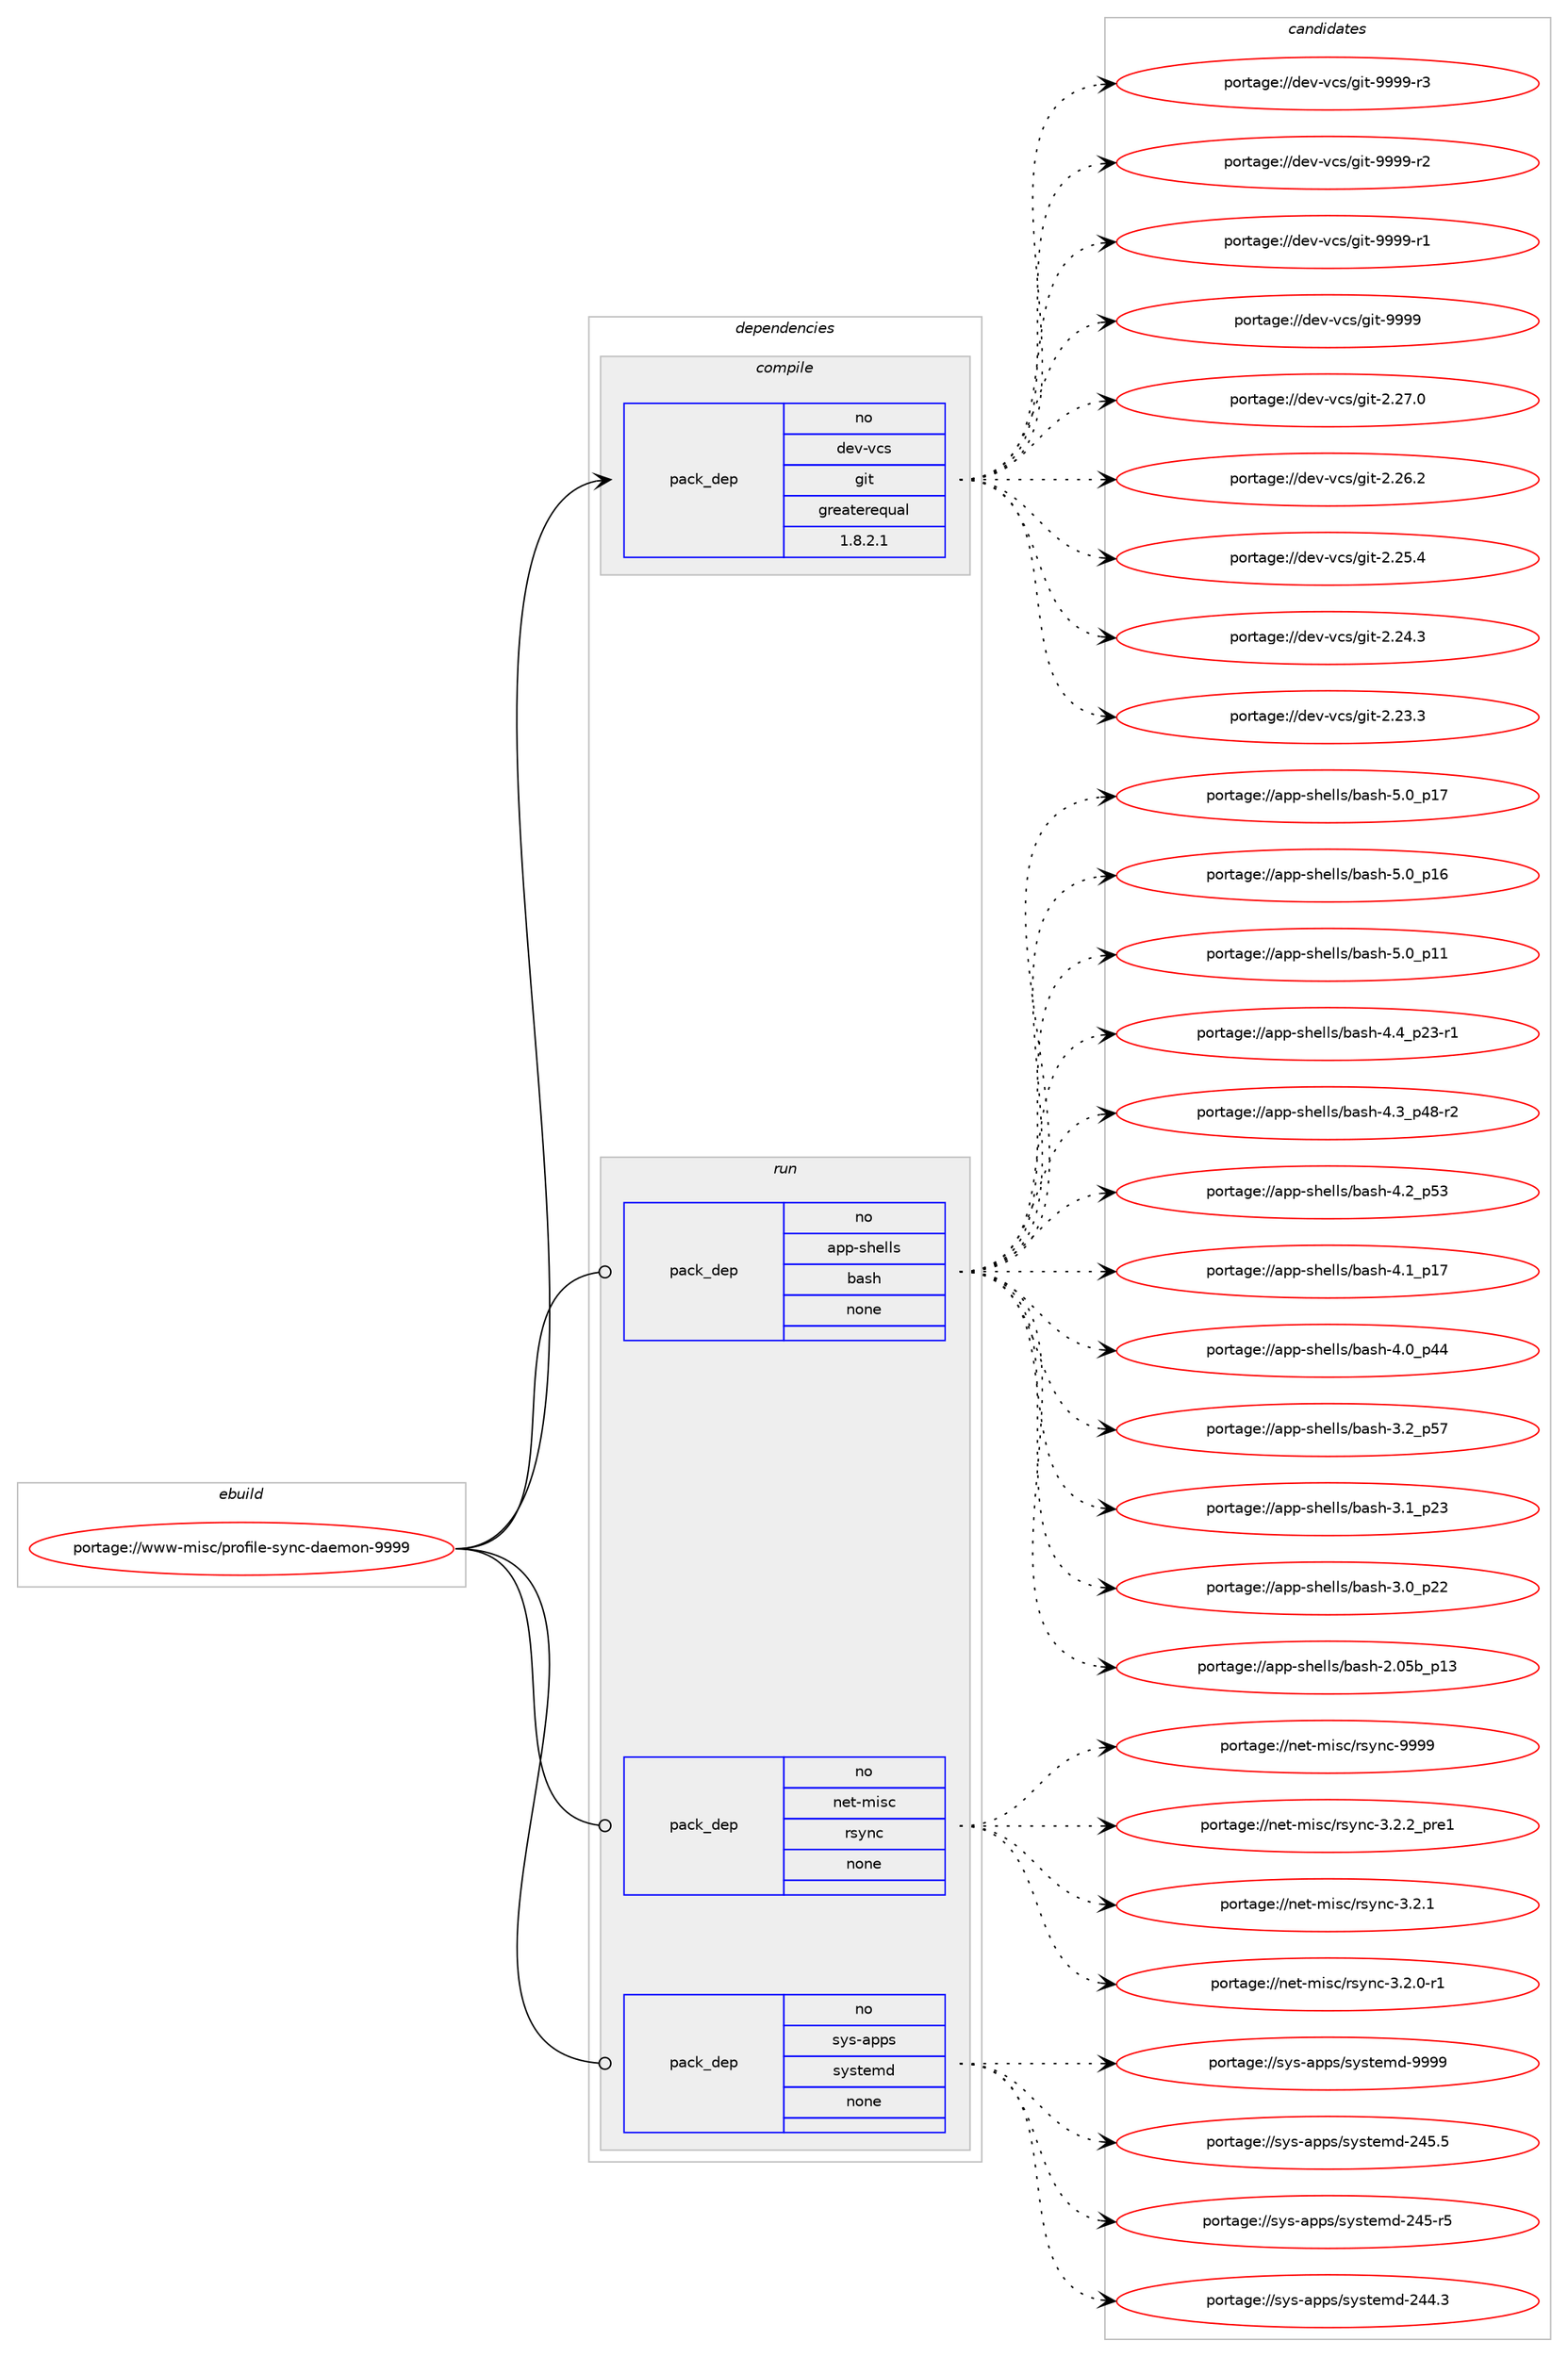 digraph prolog {

# *************
# Graph options
# *************

newrank=true;
concentrate=true;
compound=true;
graph [rankdir=LR,fontname=Helvetica,fontsize=10,ranksep=1.5];#, ranksep=2.5, nodesep=0.2];
edge  [arrowhead=vee];
node  [fontname=Helvetica,fontsize=10];

# **********
# The ebuild
# **********

subgraph cluster_leftcol {
color=gray;
rank=same;
label=<<i>ebuild</i>>;
id [label="portage://www-misc/profile-sync-daemon-9999", color=red, width=4, href="../www-misc/profile-sync-daemon-9999.svg"];
}

# ****************
# The dependencies
# ****************

subgraph cluster_midcol {
color=gray;
label=<<i>dependencies</i>>;
subgraph cluster_compile {
fillcolor="#eeeeee";
style=filled;
label=<<i>compile</i>>;
subgraph pack1694 {
dependency1921 [label=<<TABLE BORDER="0" CELLBORDER="1" CELLSPACING="0" CELLPADDING="4" WIDTH="220"><TR><TD ROWSPAN="6" CELLPADDING="30">pack_dep</TD></TR><TR><TD WIDTH="110">no</TD></TR><TR><TD>dev-vcs</TD></TR><TR><TD>git</TD></TR><TR><TD>greaterequal</TD></TR><TR><TD>1.8.2.1</TD></TR></TABLE>>, shape=none, color=blue];
}
id:e -> dependency1921:w [weight=20,style="solid",arrowhead="vee"];
}
subgraph cluster_compileandrun {
fillcolor="#eeeeee";
style=filled;
label=<<i>compile and run</i>>;
}
subgraph cluster_run {
fillcolor="#eeeeee";
style=filled;
label=<<i>run</i>>;
subgraph pack1695 {
dependency1922 [label=<<TABLE BORDER="0" CELLBORDER="1" CELLSPACING="0" CELLPADDING="4" WIDTH="220"><TR><TD ROWSPAN="6" CELLPADDING="30">pack_dep</TD></TR><TR><TD WIDTH="110">no</TD></TR><TR><TD>app-shells</TD></TR><TR><TD>bash</TD></TR><TR><TD>none</TD></TR><TR><TD></TD></TR></TABLE>>, shape=none, color=blue];
}
id:e -> dependency1922:w [weight=20,style="solid",arrowhead="odot"];
subgraph pack1696 {
dependency1923 [label=<<TABLE BORDER="0" CELLBORDER="1" CELLSPACING="0" CELLPADDING="4" WIDTH="220"><TR><TD ROWSPAN="6" CELLPADDING="30">pack_dep</TD></TR><TR><TD WIDTH="110">no</TD></TR><TR><TD>net-misc</TD></TR><TR><TD>rsync</TD></TR><TR><TD>none</TD></TR><TR><TD></TD></TR></TABLE>>, shape=none, color=blue];
}
id:e -> dependency1923:w [weight=20,style="solid",arrowhead="odot"];
subgraph pack1697 {
dependency1924 [label=<<TABLE BORDER="0" CELLBORDER="1" CELLSPACING="0" CELLPADDING="4" WIDTH="220"><TR><TD ROWSPAN="6" CELLPADDING="30">pack_dep</TD></TR><TR><TD WIDTH="110">no</TD></TR><TR><TD>sys-apps</TD></TR><TR><TD>systemd</TD></TR><TR><TD>none</TD></TR><TR><TD></TD></TR></TABLE>>, shape=none, color=blue];
}
id:e -> dependency1924:w [weight=20,style="solid",arrowhead="odot"];
}
}

# **************
# The candidates
# **************

subgraph cluster_choices {
rank=same;
color=gray;
label=<<i>candidates</i>>;

subgraph choice1694 {
color=black;
nodesep=1;
choice10010111845118991154710310511645575757574511451 [label="portage://dev-vcs/git-9999-r3", color=red, width=4,href="../dev-vcs/git-9999-r3.svg"];
choice10010111845118991154710310511645575757574511450 [label="portage://dev-vcs/git-9999-r2", color=red, width=4,href="../dev-vcs/git-9999-r2.svg"];
choice10010111845118991154710310511645575757574511449 [label="portage://dev-vcs/git-9999-r1", color=red, width=4,href="../dev-vcs/git-9999-r1.svg"];
choice1001011184511899115471031051164557575757 [label="portage://dev-vcs/git-9999", color=red, width=4,href="../dev-vcs/git-9999.svg"];
choice10010111845118991154710310511645504650554648 [label="portage://dev-vcs/git-2.27.0", color=red, width=4,href="../dev-vcs/git-2.27.0.svg"];
choice10010111845118991154710310511645504650544650 [label="portage://dev-vcs/git-2.26.2", color=red, width=4,href="../dev-vcs/git-2.26.2.svg"];
choice10010111845118991154710310511645504650534652 [label="portage://dev-vcs/git-2.25.4", color=red, width=4,href="../dev-vcs/git-2.25.4.svg"];
choice10010111845118991154710310511645504650524651 [label="portage://dev-vcs/git-2.24.3", color=red, width=4,href="../dev-vcs/git-2.24.3.svg"];
choice10010111845118991154710310511645504650514651 [label="portage://dev-vcs/git-2.23.3", color=red, width=4,href="../dev-vcs/git-2.23.3.svg"];
dependency1921:e -> choice10010111845118991154710310511645575757574511451:w [style=dotted,weight="100"];
dependency1921:e -> choice10010111845118991154710310511645575757574511450:w [style=dotted,weight="100"];
dependency1921:e -> choice10010111845118991154710310511645575757574511449:w [style=dotted,weight="100"];
dependency1921:e -> choice1001011184511899115471031051164557575757:w [style=dotted,weight="100"];
dependency1921:e -> choice10010111845118991154710310511645504650554648:w [style=dotted,weight="100"];
dependency1921:e -> choice10010111845118991154710310511645504650544650:w [style=dotted,weight="100"];
dependency1921:e -> choice10010111845118991154710310511645504650534652:w [style=dotted,weight="100"];
dependency1921:e -> choice10010111845118991154710310511645504650524651:w [style=dotted,weight="100"];
dependency1921:e -> choice10010111845118991154710310511645504650514651:w [style=dotted,weight="100"];
}
subgraph choice1695 {
color=black;
nodesep=1;
choice971121124511510410110810811547989711510445534648951124955 [label="portage://app-shells/bash-5.0_p17", color=red, width=4,href="../app-shells/bash-5.0_p17.svg"];
choice971121124511510410110810811547989711510445534648951124954 [label="portage://app-shells/bash-5.0_p16", color=red, width=4,href="../app-shells/bash-5.0_p16.svg"];
choice971121124511510410110810811547989711510445534648951124949 [label="portage://app-shells/bash-5.0_p11", color=red, width=4,href="../app-shells/bash-5.0_p11.svg"];
choice9711211245115104101108108115479897115104455246529511250514511449 [label="portage://app-shells/bash-4.4_p23-r1", color=red, width=4,href="../app-shells/bash-4.4_p23-r1.svg"];
choice9711211245115104101108108115479897115104455246519511252564511450 [label="portage://app-shells/bash-4.3_p48-r2", color=red, width=4,href="../app-shells/bash-4.3_p48-r2.svg"];
choice971121124511510410110810811547989711510445524650951125351 [label="portage://app-shells/bash-4.2_p53", color=red, width=4,href="../app-shells/bash-4.2_p53.svg"];
choice971121124511510410110810811547989711510445524649951124955 [label="portage://app-shells/bash-4.1_p17", color=red, width=4,href="../app-shells/bash-4.1_p17.svg"];
choice971121124511510410110810811547989711510445524648951125252 [label="portage://app-shells/bash-4.0_p44", color=red, width=4,href="../app-shells/bash-4.0_p44.svg"];
choice971121124511510410110810811547989711510445514650951125355 [label="portage://app-shells/bash-3.2_p57", color=red, width=4,href="../app-shells/bash-3.2_p57.svg"];
choice971121124511510410110810811547989711510445514649951125051 [label="portage://app-shells/bash-3.1_p23", color=red, width=4,href="../app-shells/bash-3.1_p23.svg"];
choice971121124511510410110810811547989711510445514648951125050 [label="portage://app-shells/bash-3.0_p22", color=red, width=4,href="../app-shells/bash-3.0_p22.svg"];
choice9711211245115104101108108115479897115104455046485398951124951 [label="portage://app-shells/bash-2.05b_p13", color=red, width=4,href="../app-shells/bash-2.05b_p13.svg"];
dependency1922:e -> choice971121124511510410110810811547989711510445534648951124955:w [style=dotted,weight="100"];
dependency1922:e -> choice971121124511510410110810811547989711510445534648951124954:w [style=dotted,weight="100"];
dependency1922:e -> choice971121124511510410110810811547989711510445534648951124949:w [style=dotted,weight="100"];
dependency1922:e -> choice9711211245115104101108108115479897115104455246529511250514511449:w [style=dotted,weight="100"];
dependency1922:e -> choice9711211245115104101108108115479897115104455246519511252564511450:w [style=dotted,weight="100"];
dependency1922:e -> choice971121124511510410110810811547989711510445524650951125351:w [style=dotted,weight="100"];
dependency1922:e -> choice971121124511510410110810811547989711510445524649951124955:w [style=dotted,weight="100"];
dependency1922:e -> choice971121124511510410110810811547989711510445524648951125252:w [style=dotted,weight="100"];
dependency1922:e -> choice971121124511510410110810811547989711510445514650951125355:w [style=dotted,weight="100"];
dependency1922:e -> choice971121124511510410110810811547989711510445514649951125051:w [style=dotted,weight="100"];
dependency1922:e -> choice971121124511510410110810811547989711510445514648951125050:w [style=dotted,weight="100"];
dependency1922:e -> choice9711211245115104101108108115479897115104455046485398951124951:w [style=dotted,weight="100"];
}
subgraph choice1696 {
color=black;
nodesep=1;
choice110101116451091051159947114115121110994557575757 [label="portage://net-misc/rsync-9999", color=red, width=4,href="../net-misc/rsync-9999.svg"];
choice110101116451091051159947114115121110994551465046509511211410149 [label="portage://net-misc/rsync-3.2.2_pre1", color=red, width=4,href="../net-misc/rsync-3.2.2_pre1.svg"];
choice11010111645109105115994711411512111099455146504649 [label="portage://net-misc/rsync-3.2.1", color=red, width=4,href="../net-misc/rsync-3.2.1.svg"];
choice110101116451091051159947114115121110994551465046484511449 [label="portage://net-misc/rsync-3.2.0-r1", color=red, width=4,href="../net-misc/rsync-3.2.0-r1.svg"];
dependency1923:e -> choice110101116451091051159947114115121110994557575757:w [style=dotted,weight="100"];
dependency1923:e -> choice110101116451091051159947114115121110994551465046509511211410149:w [style=dotted,weight="100"];
dependency1923:e -> choice11010111645109105115994711411512111099455146504649:w [style=dotted,weight="100"];
dependency1923:e -> choice110101116451091051159947114115121110994551465046484511449:w [style=dotted,weight="100"];
}
subgraph choice1697 {
color=black;
nodesep=1;
choice1151211154597112112115471151211151161011091004557575757 [label="portage://sys-apps/systemd-9999", color=red, width=4,href="../sys-apps/systemd-9999.svg"];
choice115121115459711211211547115121115116101109100455052534653 [label="portage://sys-apps/systemd-245.5", color=red, width=4,href="../sys-apps/systemd-245.5.svg"];
choice115121115459711211211547115121115116101109100455052534511453 [label="portage://sys-apps/systemd-245-r5", color=red, width=4,href="../sys-apps/systemd-245-r5.svg"];
choice115121115459711211211547115121115116101109100455052524651 [label="portage://sys-apps/systemd-244.3", color=red, width=4,href="../sys-apps/systemd-244.3.svg"];
dependency1924:e -> choice1151211154597112112115471151211151161011091004557575757:w [style=dotted,weight="100"];
dependency1924:e -> choice115121115459711211211547115121115116101109100455052534653:w [style=dotted,weight="100"];
dependency1924:e -> choice115121115459711211211547115121115116101109100455052534511453:w [style=dotted,weight="100"];
dependency1924:e -> choice115121115459711211211547115121115116101109100455052524651:w [style=dotted,weight="100"];
}
}

}
